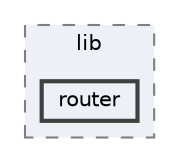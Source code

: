 digraph "router"
{
 // INTERACTIVE_SVG=YES
 // LATEX_PDF_SIZE
  bgcolor="transparent";
  edge [fontname=Helvetica,fontsize=10,labelfontname=Helvetica,labelfontsize=10];
  node [fontname=Helvetica,fontsize=10,shape=box,height=0.2,width=0.4];
  compound=true
  subgraph clusterdir_5215923152cb947e0d461f458d456b63 {
    graph [ bgcolor="#edf0f7", pencolor="grey50", label="lib", fontname=Helvetica,fontsize=10 style="filled,dashed", URL="dir_5215923152cb947e0d461f458d456b63.html",tooltip=""]
  dir_fb46e42c9c0f4028fb97a463e3645339 [label="router", fillcolor="#edf0f7", color="grey25", style="filled,bold", URL="dir_fb46e42c9c0f4028fb97a463e3645339.html",tooltip=""];
  }
}
